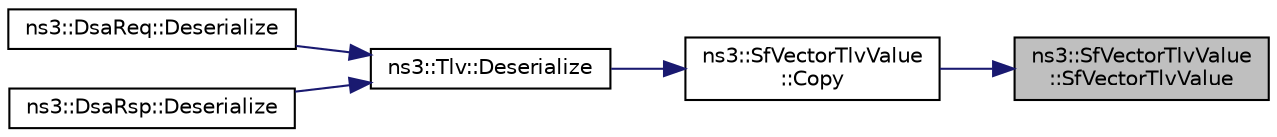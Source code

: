digraph "ns3::SfVectorTlvValue::SfVectorTlvValue"
{
 // LATEX_PDF_SIZE
  edge [fontname="Helvetica",fontsize="10",labelfontname="Helvetica",labelfontsize="10"];
  node [fontname="Helvetica",fontsize="10",shape=record];
  rankdir="RL";
  Node1 [label="ns3::SfVectorTlvValue\l::SfVectorTlvValue",height=0.2,width=0.4,color="black", fillcolor="grey75", style="filled", fontcolor="black",tooltip=" "];
  Node1 -> Node2 [dir="back",color="midnightblue",fontsize="10",style="solid",fontname="Helvetica"];
  Node2 [label="ns3::SfVectorTlvValue\l::Copy",height=0.2,width=0.4,color="black", fillcolor="white", style="filled",URL="$classns3_1_1_sf_vector_tlv_value.html#aa6740710018019c579df48494c5fa79d",tooltip="Copy."];
  Node2 -> Node3 [dir="back",color="midnightblue",fontsize="10",style="solid",fontname="Helvetica"];
  Node3 [label="ns3::Tlv::Deserialize",height=0.2,width=0.4,color="black", fillcolor="white", style="filled",URL="$classns3_1_1_tlv.html#ab7f78a79bda165414feb774daf217fc2",tooltip=" "];
  Node3 -> Node4 [dir="back",color="midnightblue",fontsize="10",style="solid",fontname="Helvetica"];
  Node4 [label="ns3::DsaReq::Deserialize",height=0.2,width=0.4,color="black", fillcolor="white", style="filled",URL="$classns3_1_1_dsa_req.html#ac18b85e52155990af188369c18a162b5",tooltip=" "];
  Node3 -> Node5 [dir="back",color="midnightblue",fontsize="10",style="solid",fontname="Helvetica"];
  Node5 [label="ns3::DsaRsp::Deserialize",height=0.2,width=0.4,color="black", fillcolor="white", style="filled",URL="$classns3_1_1_dsa_rsp.html#a753b7a45c528a85350355733615535e3",tooltip=" "];
}
